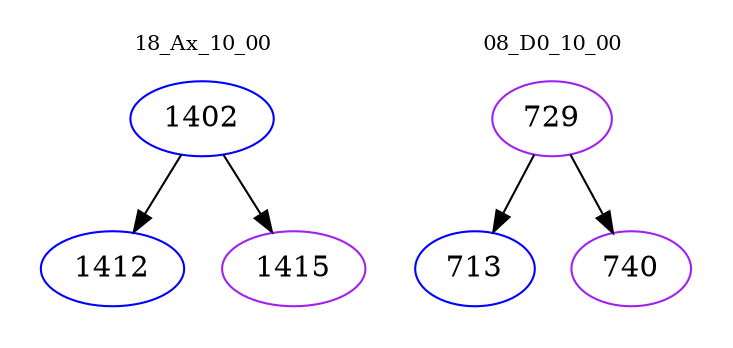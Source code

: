 digraph{
subgraph cluster_0 {
color = white
label = "18_Ax_10_00";
fontsize=10;
T0_1402 [label="1402", color="blue"]
T0_1402 -> T0_1412 [color="black"]
T0_1412 [label="1412", color="blue"]
T0_1402 -> T0_1415 [color="black"]
T0_1415 [label="1415", color="purple"]
}
subgraph cluster_1 {
color = white
label = "08_D0_10_00";
fontsize=10;
T1_729 [label="729", color="purple"]
T1_729 -> T1_713 [color="black"]
T1_713 [label="713", color="blue"]
T1_729 -> T1_740 [color="black"]
T1_740 [label="740", color="purple"]
}
}
